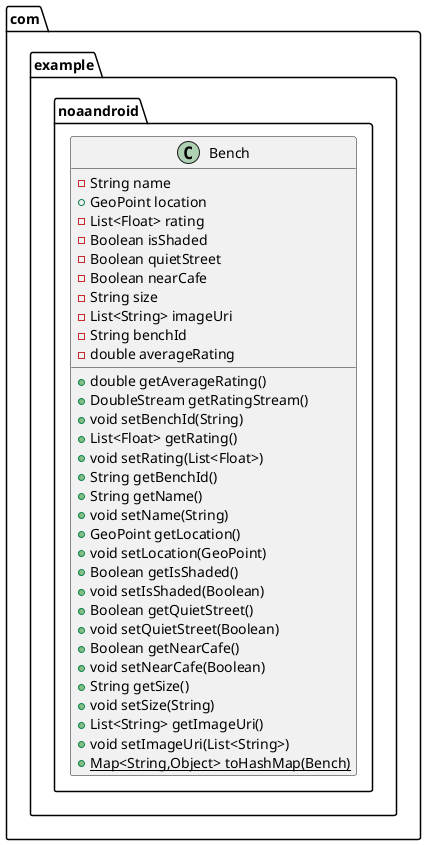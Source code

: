 @startuml
class com.example.noaandroid.Bench {
- String name
+ GeoPoint location
- List<Float> rating
- Boolean isShaded
- Boolean quietStreet
- Boolean nearCafe
- String size
- List<String> imageUri
- String benchId
- double averageRating
+ double getAverageRating()
+ DoubleStream getRatingStream()
+ void setBenchId(String)
+ List<Float> getRating()
+ void setRating(List<Float>)
+ String getBenchId()
+ String getName()
+ void setName(String)
+ GeoPoint getLocation()
+ void setLocation(GeoPoint)
+ Boolean getIsShaded()
+ void setIsShaded(Boolean)
+ Boolean getQuietStreet()
+ void setQuietStreet(Boolean)
+ Boolean getNearCafe()
+ void setNearCafe(Boolean)
+ String getSize()
+ void setSize(String)
+ List<String> getImageUri()
+ void setImageUri(List<String>)
+ {static} Map<String,Object> toHashMap(Bench)
}


@enduml